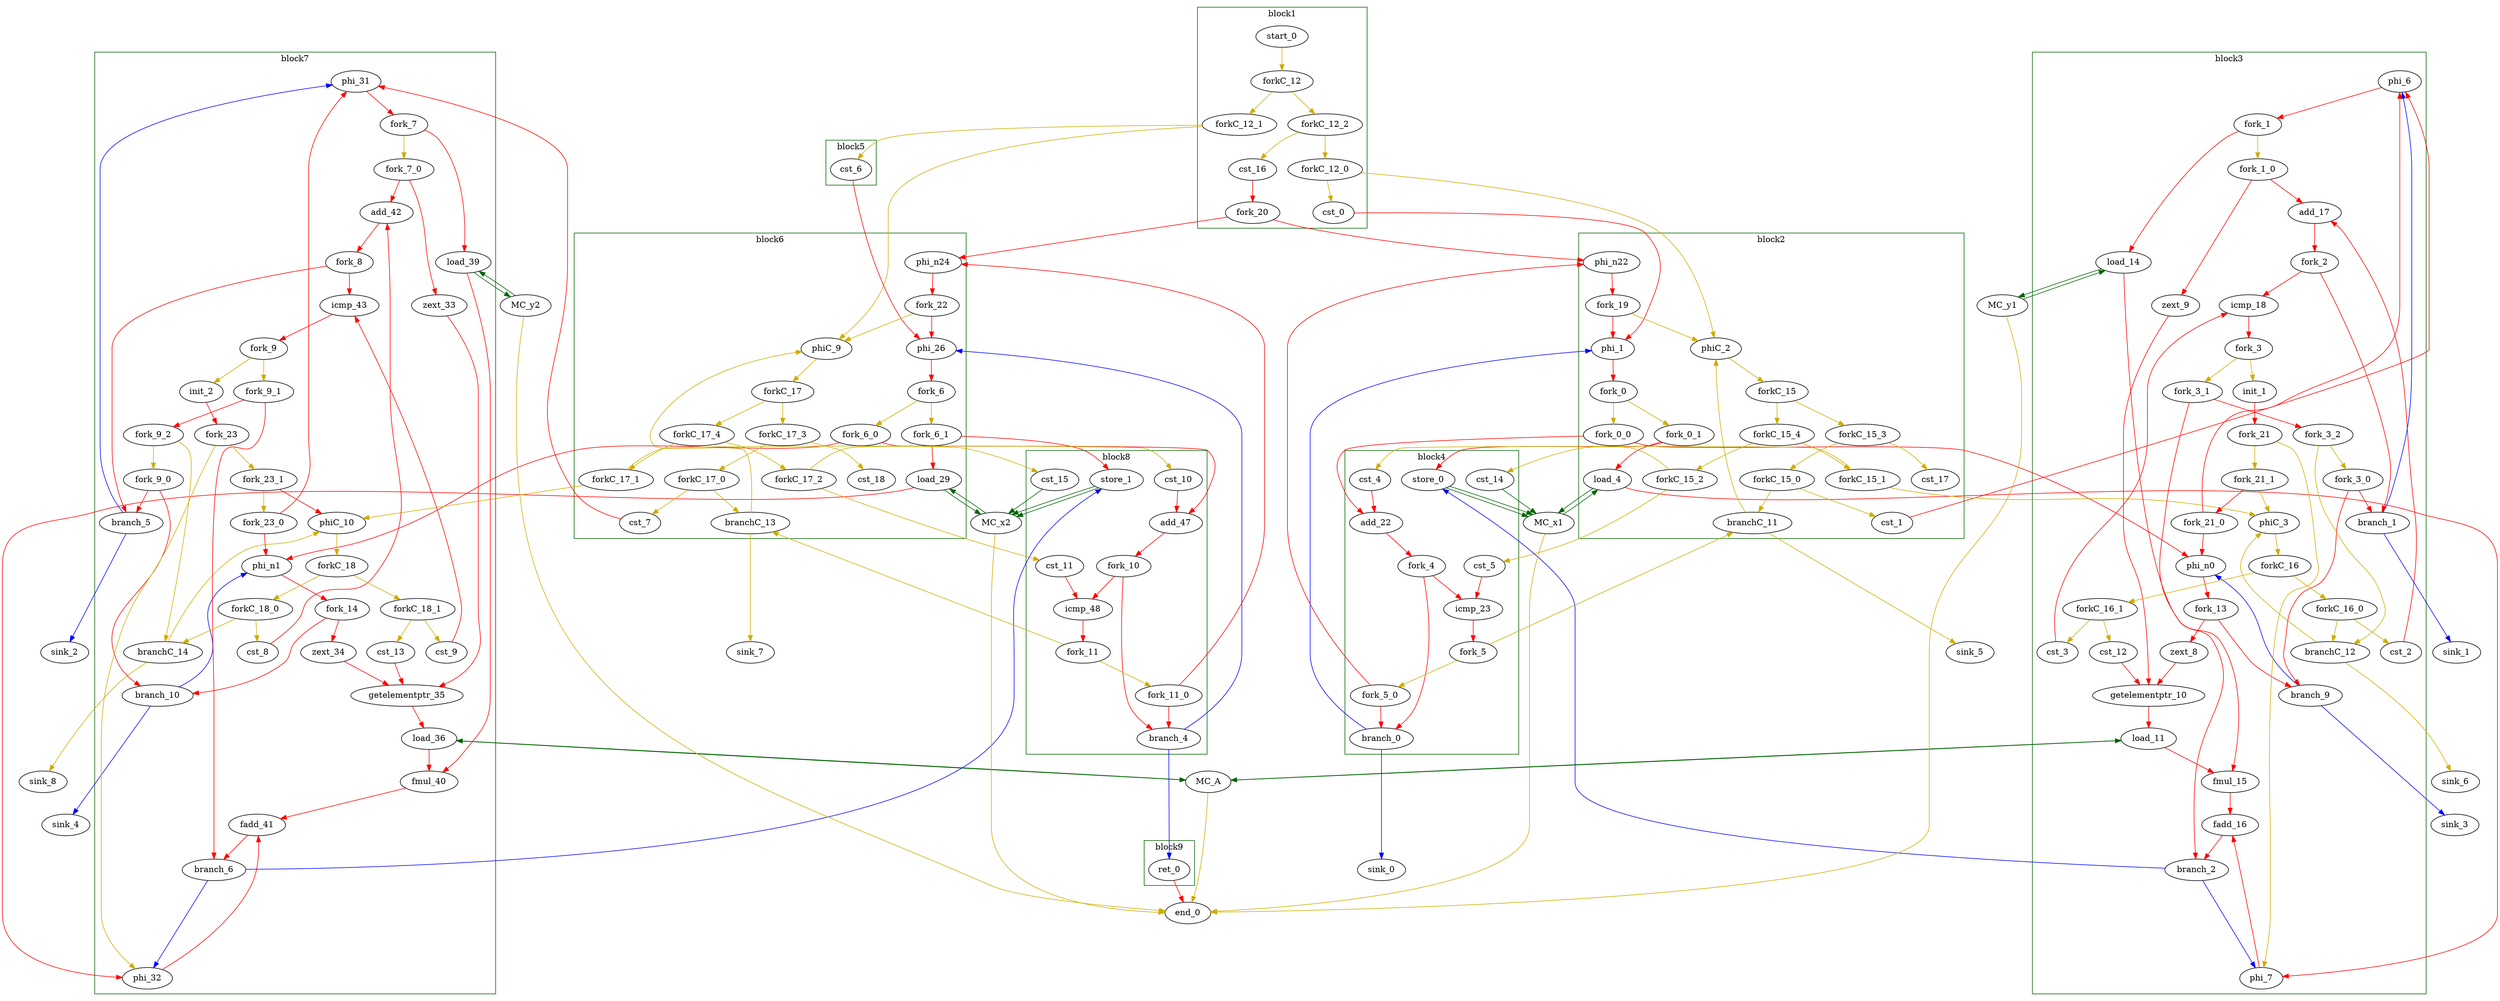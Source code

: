Digraph G {
	splines=spline;
//DHLS version: 0.1.1" [shape = "none" pos = "20,20!"]

	subgraph cluster_0 {
	color = "darkgreen";
		label = "block1";
		"cst_0" [type = "Constant", bbID= 1, in = "in1:32", out = "out1:32", value = "0x00000000", tagged=false, taggers_num=0, tagger_id=-1];
		"start_0" [type = "Entry", control= "true", bbID= 1, in = "in1:0", out = "out1:0", tagged=false, taggers_num=0, tagger_id=-1];
		"cst_16" [type = "Constant", bbID= 1, in = "in1:32", out = "out1:32", value = "0x00000000", tagged=false, taggers_num=0, tagger_id=-1];
		"forkC_12_0" [type = "fork Bool 2", bbID= 1, in = "in1:0", out = "out1:0 out2:0", tagged = false, taggers_num = 0, tagger_id = -1];
		"forkC_12_1" [type = "fork Bool 2", bbID= 1, in = "in1:0", out = "out1:0 out2:0", tagged = false, taggers_num = 0, tagger_id = -1];
		"forkC_12_2" [type = "fork Bool 2", bbID= 1, in = "in1:0", out = "out1:0 out2:0", tagged = false, taggers_num = 0, tagger_id = -1];
		"forkC_12" [type = "fork Bool 2", bbID= 1, in = "in1:0", out = "out1:0 out2:0", tagged = false, taggers_num = 0, tagger_id = -1];
		"fork_20" [type = "fork Bool 2", bbID= 1, in = "in1:32", out = "out1:32 out2:32 ", tagged=false, taggers_num=0, tagger_id=-1];

	}

	subgraph cluster_1 {
	color = "darkgreen";
		label = "block2";
		"phi_1" [type = "mux T", bbID= 2, in = "in1?:1 in2:32 in3:32 ", out = "out1:32", delay=0.366, tagged=false, taggers_num=0, tagger_id=-1];
		"load_4" [type = "Operator", bbID= 2, op = "mc_load_op",bbID= 2, portId= 0, offset= 0, in = "in1:32 in2:32", out = "out1:32 out2:32 ", delay=0.000, latency=2, II=1, tagged=false, taggers_num=0, tagger_id=-1];
		"cst_1" [type = "Constant", bbID= 2, in = "in1:32", out = "out1:32", value = "0x00000000", tagged=false, taggers_num=0, tagger_id=-1];
		"phiC_2" [type = "mux T", bbID= 2, in = "in1?:1 in2:0 in3:0 ", out = "out1:0", delay=0.166, tagged=false, taggers_num=0, tagger_id=-1];
		"phi_n22" [type = "Merge", bbID= 2, in = "in1:32 in2:32 ", out = "out1:32", delay=0.366, tagged=false, taggers_num=0, tagger_id=-1];
		"branchC_11" [type = "branch T", bbID= 2,  in = "in1:0 in2?:1*i", out = "out1+:0 out2-:0", tagged=false, taggers_num=0, tagger_id=-1];
		"cst_17" [type = "Constant", bbID= 2, in = "in1:32", out = "out1:32", value = "0x00000000", tagged=false, taggers_num=0, tagger_id=-1];
		"fork_0_0" [type = "fork Bool 2", bbID= 2, in = "in1:32", out = "out1:32 out2:32", tagged = false, taggers_num = 0, tagger_id = -1];
		"fork_0_1" [type = "fork Bool 2", bbID= 2, in = "in1:32", out = "out1:32 out2:32", tagged = false, taggers_num = 0, tagger_id = -1];
		"fork_0" [type = "fork Bool 2", bbID= 2, in = "in1:32", out = "out1:32 out2:32", tagged = false, taggers_num = 0, tagger_id = -1];
		"forkC_15_0" [type = "fork Bool 2", bbID= 2, in = "in1:0", out = "out1:0 out2:0", tagged = false, taggers_num = 0, tagger_id = -1];
		"forkC_15_1" [type = "fork Bool 2", bbID= 2, in = "in1:0", out = "out1:0 out2:0", tagged = false, taggers_num = 0, tagger_id = -1];
		"forkC_15_2" [type = "fork Bool 2", bbID= 2, in = "in1:0", out = "out1:0 out2:0", tagged = false, taggers_num = 0, tagger_id = -1];
		"forkC_15_3" [type = "fork Bool 2", bbID= 2, in = "in1:0", out = "out1:0 out2:0", tagged = false, taggers_num = 0, tagger_id = -1];
		"forkC_15_4" [type = "fork Bool 2", bbID= 2, in = "in1:0", out = "out1:0 out2:0", tagged = false, taggers_num = 0, tagger_id = -1];
		"forkC_15" [type = "fork Bool 2", bbID= 2, in = "in1:0", out = "out1:0 out2:0", tagged = false, taggers_num = 0, tagger_id = -1];
		"fork_19" [type = "fork Bool 2", bbID= 2, in = "in1:32", out = "out1:32 out2:32 ", tagged=false, taggers_num=0, tagger_id=-1];

	}

	subgraph cluster_2 {
	color = "darkgreen";
		label = "block3";
		"phi_6" [type = "mux T", bbID= 3, in = "in1?:1 in2:32 in3:32 ", out = "out1:32", delay=0.366, tagged=false, taggers_num=0, tagger_id=-1];
		"phi_7" [type = "mux T", bbID= 3, in = "in1?:1 in2:32 in3:32 ", out = "out1:32", delay=0.366, tagged=false, taggers_num=0, tagger_id=-1];
		"zext_8" [type = "Operator", bbID= 3, op = "zext_op", in = "in1:32 ", out = "out1:32 ", delay=0.000, latency=0, II=1, tagged=false, taggers_num=0, tagger_id=-1];
		"zext_9" [type = "Operator", bbID= 3, op = "zext_op", in = "in1:32 ", out = "out1:32 ", delay=0.000, latency=0, II=1, tagged=false, taggers_num=0, tagger_id=-1];
		"getelementptr_10" [type = "Operator", bbID= 3, op = "getelementptr_op", in = "in1:32 in2:32 in3:32 ", out = "out1:32 ", constants=1, delay=2.966, latency=0, II=1, tagged=false, taggers_num=0, tagger_id=-1];
		"load_11" [type = "Operator", bbID= 3, op = "mc_load_op",bbID= 3, portId= 0, offset= 0, in = "in1:32 in2:32", out = "out1:32 out2:32 ", delay=0.000, latency=2, II=1, tagged=false, taggers_num=0, tagger_id=-1];
		"load_14" [type = "Operator", bbID= 3, op = "mc_load_op",bbID= 3, portId= 0, offset= 0, in = "in1:32 in2:32", out = "out1:32 out2:32 ", delay=0.000, latency=2, II=1, tagged=false, taggers_num=0, tagger_id=-1];
		"fmul_15" [type = "Operator", bbID= 3, op = "fmul_op", in = "in1:32 in2:32 ", out = "out1:32 ", delay=0.966, latency=6, II=1, tagged=false, taggers_num=0, tagger_id=-1];
		"fadd_16" [type = "Operator", bbID= 3, op = "fadd_op", in = "in1:32 in2:32 ", out = "out1:32 ", delay=0.966, latency=10, II=1, tagged=false, taggers_num=0, tagger_id=-1];
		"cst_2" [type = "Constant", bbID= 3, in = "in1:32", out = "out1:32", value = "0x00000001", tagged=false, taggers_num=0, tagger_id=-1];
		"add_17" [type = "Operator", bbID= 3, op = "add_op", in = "in1:32 in2:32 ", out = "out1:32 ", delay=1.693, latency=0, II=1, tagged=false, taggers_num=0, tagger_id=-1];
		"cst_3" [type = "Constant", bbID= 3, in = "in1:32", out = "out1:32", value = "0x0000001E", tagged=false, taggers_num=0, tagger_id=-1];
		"icmp_18" [type = "Operator", bbID= 3, op = "icmp_ult_op", in = "in1:32 in2:32 ", out = "out1:1 ", delay=1.530, latency=0, II=1, tagged=false, taggers_num=0, tagger_id=-1];
		"cst_12" [type = "Constant", bbID= 3, in = "in1:32", out = "out1:32", value = "0x0000001E", tagged=false, taggers_num=0, tagger_id=-1];
		"phi_n0" [type = "mux T", bbID= 3, in = "in1?:1 in2:32 in3:32 ", out = "out1:32", delay=0.366, tagged=false, taggers_num=0, tagger_id=-1];
		"phiC_3" [type = "mux Bool", bbID= 3, in = "in1?:1 in2:0 in3:0 ", out = "out1:0", delay=0.166, tagged=false, taggers_num=0, tagger_id=-1];
		"branch_1" [type = "branch T", bbID= 3,  in = "in1:32 in2?:1", out = "out1+:32 out2-:32", tagged=false, taggers_num=0, tagger_id=-1];
		"init_1" [type = "init Bool false", bbID= 3, in = "in1:32 ", out = "out1:32", delay=0.366, tagged=false, taggers_num=0, tagger_id=-1];
		"branch_2" [type = "branch T", bbID= 3,  in = "in1:32 in2?:1", out = "out1+:32 out2-:32", tagged=false, taggers_num=0, tagger_id=-1];
		"branch_9" [type = "branch T", bbID= 3,  in = "in1:32 in2?:1", out = "out1+:32 out2-:32", tagged=false, taggers_num=0, tagger_id=-1];
		"branchC_12" [type = "branch Bool", bbID= 3,  in = "in1:0 in2?:1", out = "out1+:0 out2-:0", tagged=false, taggers_num=0, tagger_id=-1];
		"fork_1_0" [type = "fork Bool 2", bbID= 3, in = "in1:32", out = "out1:32 out2:32", tagged = false, taggers_num = 0, tagger_id = -1];
		"fork_1" [type = "fork Bool 2", bbID= 3, in = "in1:32", out = "out1:32 out2:32", tagged = false, taggers_num = 0, tagger_id = -1];
		"fork_2" [type = "fork Bool 2", bbID= 3, in = "in1:32", out = "out1:32 out2:32 ", tagged=false, taggers_num=0, tagger_id=-1];
		"fork_3_0" [type = "fork Bool 2", bbID= 3, in = "in1:32", out = "out1:32 out2:32", tagged = false, taggers_num = 0, tagger_id = -1];
		"fork_3_1" [type = "fork Bool 2", bbID= 3, in = "in1:32", out = "out1:32 out2:32", tagged = false, taggers_num = 0, tagger_id = -1];
		"fork_3_2" [type = "fork Bool 2", bbID= 3, in = "in1:32", out = "out1:32 out2:32", tagged = false, taggers_num = 0, tagger_id = -1];
		"fork_3" [type = "fork Bool 2", bbID= 3, in = "in1:32", out = "out1:32 out2:32", tagged = false, taggers_num = 0, tagger_id = -1];
		"fork_13" [type = "fork Bool 2", bbID= 3, in = "in1:32", out = "out1:32 out2:32 ", tagged=false, taggers_num=0, tagger_id=-1];
		"forkC_16_0" [type = "fork Bool 2", bbID= 3, in = "in1:0", out = "out1:0 out2:0", tagged = false, taggers_num = 0, tagger_id = -1];
		"forkC_16_1" [type = "fork Bool 2", bbID= 3, in = "in1:0", out = "out1:0 out2:0", tagged = false, taggers_num = 0, tagger_id = -1];
		"forkC_16" [type = "fork Bool 2", bbID= 3, in = "in1:0", out = "out1:0 out2:0", tagged = false, taggers_num = 0, tagger_id = -1];
		"fork_21_0" [type = "fork Bool 2", bbID= 3, in = "in1:32", out = "out1:32 out2:32", tagged = false, taggers_num = 0, tagger_id = -1];
		"fork_21_1" [type = "fork Bool 2", bbID= 3, in = "in1:32", out = "out1:32 out2:32", tagged = false, taggers_num = 0, tagger_id = -1];
		"fork_21" [type = "fork Bool 2", bbID= 3, in = "in1:32", out = "out1:32 out2:32", tagged = false, taggers_num = 0, tagger_id = -1];

	}

	subgraph cluster_3 {
	color = "darkgreen";
		label = "block4";
		"store_0" [type = "Operator", bbID= 4, op = "mc_store_op",bbID= 4, portId= 0, offset= 0, in = "in1:32 in2:32 ", out = "out1:32 out2:32 ", delay=0.000, latency=0, II=1, tagged=false, taggers_num=0, tagger_id=-1];
		"cst_4" [type = "Constant", bbID= 4, in = "in1:32", out = "out1:32", value = "0x00000001", tagged=false, taggers_num=0, tagger_id=-1];
		"add_22" [type = "Operator", bbID= 4, op = "add_op", in = "in1:32 in2:32 ", out = "out1:32 ", delay=1.693, latency=0, II=1, tagged=false, taggers_num=0, tagger_id=-1];
		"cst_5" [type = "Constant", bbID= 4, in = "in1:32", out = "out1:32", value = "0x0000001E", tagged=false, taggers_num=0, tagger_id=-1];
		"icmp_23" [type = "Operator", bbID= 4, op = "icmp_ult_op", in = "in1:32 in2:32 ", out = "out1:1 ", delay=1.530, latency=0, II=1, tagged=false, taggers_num=0, tagger_id=-1];
		"cst_14" [type = "Constant", bbID= 4, in = "in1:32", out = "out1:32", value = "0x00000001", tagged=false, taggers_num=0, tagger_id=-1];
		"branch_0" [type = "branch T", bbID= 4,  in = "in1:32 in2?:1*i", out = "out1+:32 out2-:32", tagged=false, taggers_num=0, tagger_id=-1];
		"fork_4" [type = "fork Bool 2", bbID= 4, in = "in1:32", out = "out1:32 out2:32 ", tagged=false, taggers_num=0, tagger_id=-1];
		"fork_5_0" [type = "fork Bool 2", bbID= 4, in = "in1:32", out = "out1:32 out2:32", tagged = false, taggers_num = 0, tagger_id = -1];
		"fork_5" [type = "fork Bool 2", bbID= 4, in = "in1:32", out = "out1:32 out2:32", tagged = false, taggers_num = 0, tagger_id = -1];

	}

	subgraph cluster_4 {
	color = "darkgreen";
		label = "block5";
		"cst_6" [type = "Constant", bbID= 5, in = "in1:32", out = "out1:32", value = "0x00000000", tagged=false, taggers_num=0, tagger_id=-1];

	}

	subgraph cluster_5 {
	color = "darkgreen";
		label = "block6";
		"phi_26" [type = "mux T", bbID= 6, in = "in1?:1 in2:32 in3:32 ", out = "out1:32", delay=0.366, tagged=false, taggers_num=0, tagger_id=-1];
		"load_29" [type = "Operator", bbID= 6, op = "mc_load_op",bbID= 6, portId= 0, offset= 0, in = "in1:32 in2:32", out = "out1:32 out2:32 ", delay=0.000, latency=2, II=1, tagged=false, taggers_num=0, tagger_id=-1];
		"cst_7" [type = "Constant", bbID= 6, in = "in1:32", out = "out1:32", value = "0x00000000", tagged=false, taggers_num=0, tagger_id=-1];
		"phiC_9" [type = "mux T", bbID= 6, in = "in1?:1 in2:0 in3:0 ", out = "out1:0", delay=0.166, tagged=false, taggers_num=0, tagger_id=-1];
		"phi_n24" [type = "Merge", bbID= 6, in = "in1:32 in2:32 ", out = "out1:32", delay=0.366, tagged=false, taggers_num=0, tagger_id=-1];
		"branchC_13" [type = "branch T", bbID= 6,  in = "in1:0 in2?:1*i", out = "out1+:0 out2-:0", tagged=false, taggers_num=0, tagger_id=-1];
		"cst_18" [type = "Constant", bbID= 6, in = "in1:32", out = "out1:32", value = "0x00000000", tagged=false, taggers_num=0, tagger_id=-1];
		"fork_6_0" [type = "fork Bool 2", bbID= 6, in = "in1:32", out = "out1:32 out2:32", tagged = false, taggers_num = 0, tagger_id = -1];
		"fork_6_1" [type = "fork Bool 2", bbID= 6, in = "in1:32", out = "out1:32 out2:32", tagged = false, taggers_num = 0, tagger_id = -1];
		"fork_6" [type = "fork Bool 2", bbID= 6, in = "in1:32", out = "out1:32 out2:32", tagged = false, taggers_num = 0, tagger_id = -1];
		"forkC_17_0" [type = "fork Bool 2", bbID= 6, in = "in1:0", out = "out1:0 out2:0", tagged = false, taggers_num = 0, tagger_id = -1];
		"forkC_17_1" [type = "fork Bool 2", bbID= 6, in = "in1:0", out = "out1:0 out2:0", tagged = false, taggers_num = 0, tagger_id = -1];
		"forkC_17_2" [type = "fork Bool 2", bbID= 6, in = "in1:0", out = "out1:0 out2:0", tagged = false, taggers_num = 0, tagger_id = -1];
		"forkC_17_3" [type = "fork Bool 2", bbID= 6, in = "in1:0", out = "out1:0 out2:0", tagged = false, taggers_num = 0, tagger_id = -1];
		"forkC_17_4" [type = "fork Bool 2", bbID= 6, in = "in1:0", out = "out1:0 out2:0", tagged = false, taggers_num = 0, tagger_id = -1];
		"forkC_17" [type = "fork Bool 2", bbID= 6, in = "in1:0", out = "out1:0 out2:0", tagged = false, taggers_num = 0, tagger_id = -1];
		"fork_22" [type = "fork Bool 2", bbID= 6, in = "in1:32", out = "out1:32 out2:32 ", tagged=false, taggers_num=0, tagger_id=-1];

	}

	subgraph cluster_6 {
	color = "darkgreen";
		label = "block7";
		"phi_31" [type = "mux T", bbID= 7, in = "in1?:1 in2:32 in3:32 ", out = "out1:32", delay=0.366, tagged=false, taggers_num=0, tagger_id=-1];
		"phi_32" [type = "mux T", bbID= 7, in = "in1?:1 in2:32 in3:32 ", out = "out1:32", delay=0.366, tagged=false, taggers_num=0, tagger_id=-1];
		"zext_33" [type = "Operator", bbID= 7, op = "zext_op", in = "in1:32 ", out = "out1:32 ", delay=0.000, latency=0, II=1, tagged=false, taggers_num=0, tagger_id=-1];
		"zext_34" [type = "Operator", bbID= 7, op = "zext_op", in = "in1:32 ", out = "out1:32 ", delay=0.000, latency=0, II=1, tagged=false, taggers_num=0, tagger_id=-1];
		"getelementptr_35" [type = "Operator", bbID= 7, op = "getelementptr_op", in = "in1:32 in2:32 in3:32 ", out = "out1:32 ", constants=1, delay=2.966, latency=0, II=1, tagged=false, taggers_num=0, tagger_id=-1];
		"load_36" [type = "Operator", bbID= 7, op = "mc_load_op",bbID= 7, portId= 1, offset= 0, in = "in1:32 in2:32", out = "out1:32 out2:32 ", delay=0.000, latency=2, II=1, tagged=false, taggers_num=0, tagger_id=-1];
		"load_39" [type = "Operator", bbID= 7, op = "mc_load_op",bbID= 7, portId= 0, offset= 0, in = "in1:32 in2:32", out = "out1:32 out2:32 ", delay=0.000, latency=2, II=1, tagged=false, taggers_num=0, tagger_id=-1];
		"fmul_40" [type = "Operator", bbID= 7, op = "fmul_op", in = "in1:32 in2:32 ", out = "out1:32 ", delay=0.966, latency=6, II=1, tagged=false, taggers_num=0, tagger_id=-1];
		"fadd_41" [type = "Operator", bbID= 7, op = "fadd_op", in = "in1:32 in2:32 ", out = "out1:32 ", delay=0.966, latency=10, II=1, tagged=false, taggers_num=0, tagger_id=-1];
		"cst_8" [type = "Constant", bbID= 7, in = "in1:32", out = "out1:32", value = "0x00000001", tagged=false, taggers_num=0, tagger_id=-1];
		"add_42" [type = "Operator", bbID= 7, op = "add_op", in = "in1:32 in2:32 ", out = "out1:32 ", delay=1.693, latency=0, II=1, tagged=false, taggers_num=0, tagger_id=-1];
		"cst_9" [type = "Constant", bbID= 7, in = "in1:32", out = "out1:32", value = "0x0000001E", tagged=false, taggers_num=0, tagger_id=-1];
		"icmp_43" [type = "Operator", bbID= 7, op = "icmp_ult_op", in = "in1:32 in2:32 ", out = "out1:1 ", delay=1.530, latency=0, II=1, tagged=false, taggers_num=0, tagger_id=-1];
		"cst_13" [type = "Constant", bbID= 7, in = "in1:32", out = "out1:32", value = "0x0000001E", tagged=false, taggers_num=0, tagger_id=-1];
		"phi_n1" [type = "mux T", bbID= 7, in = "in1?:1 in2:32 in3:32 ", out = "out1:32", delay=0.366, tagged=false, taggers_num=0, tagger_id=-1];
		"phiC_10" [type = "mux Bool", bbID= 7, in = "in1?:1 in2:0 in3:0 ", out = "out1:0", delay=0.166, tagged=false, taggers_num=0, tagger_id=-1];
		"branch_5" [type = "branch T", bbID= 7,  in = "in1:32 in2?:1", out = "out1+:32 out2-:32", tagged=false, taggers_num=0, tagger_id=-1];
		"init_2" [type = "init Bool false", bbID= 7, in = "in1:32 ", out = "out1:32", delay=0.366, tagged=false, taggers_num=0, tagger_id=-1];
		"branch_6" [type = "branch T", bbID= 7,  in = "in1:32 in2?:1", out = "out1+:32 out2-:32", tagged=false, taggers_num=0, tagger_id=-1];
		"branch_10" [type = "branch T", bbID= 7,  in = "in1:32 in2?:1", out = "out1+:32 out2-:32", tagged=false, taggers_num=0, tagger_id=-1];
		"branchC_14" [type = "branch Bool", bbID= 7,  in = "in1:0 in2?:1", out = "out1+:0 out2-:0", tagged=false, taggers_num=0, tagger_id=-1];
		"fork_7_0" [type = "fork Bool 2", bbID= 7, in = "in1:32", out = "out1:32 out2:32", tagged = false, taggers_num = 0, tagger_id = -1];
		"fork_7" [type = "fork Bool 2", bbID= 7, in = "in1:32", out = "out1:32 out2:32", tagged = false, taggers_num = 0, tagger_id = -1];
		"fork_8" [type = "fork Bool 2", bbID= 7, in = "in1:32", out = "out1:32 out2:32 ", tagged=false, taggers_num=0, tagger_id=-1];
		"fork_9_0" [type = "fork Bool 2", bbID= 7, in = "in1:32", out = "out1:32 out2:32", tagged = false, taggers_num = 0, tagger_id = -1];
		"fork_9_1" [type = "fork Bool 2", bbID= 7, in = "in1:32", out = "out1:32 out2:32", tagged = false, taggers_num = 0, tagger_id = -1];
		"fork_9_2" [type = "fork Bool 2", bbID= 7, in = "in1:32", out = "out1:32 out2:32", tagged = false, taggers_num = 0, tagger_id = -1];
		"fork_9" [type = "fork Bool 2", bbID= 7, in = "in1:32", out = "out1:32 out2:32", tagged = false, taggers_num = 0, tagger_id = -1];
		"fork_14" [type = "fork Bool 2", bbID= 7, in = "in1:32", out = "out1:32 out2:32 ", tagged=false, taggers_num=0, tagger_id=-1];
		"forkC_18_0" [type = "fork Bool 2", bbID= 7, in = "in1:0", out = "out1:0 out2:0", tagged = false, taggers_num = 0, tagger_id = -1];
		"forkC_18_1" [type = "fork Bool 2", bbID= 7, in = "in1:0", out = "out1:0 out2:0", tagged = false, taggers_num = 0, tagger_id = -1];
		"forkC_18" [type = "fork Bool 2", bbID= 7, in = "in1:0", out = "out1:0 out2:0", tagged = false, taggers_num = 0, tagger_id = -1];
		"fork_23_0" [type = "fork Bool 2", bbID= 7, in = "in1:32", out = "out1:32 out2:32", tagged = false, taggers_num = 0, tagger_id = -1];
		"fork_23_1" [type = "fork Bool 2", bbID= 7, in = "in1:32", out = "out1:32 out2:32", tagged = false, taggers_num = 0, tagger_id = -1];
		"fork_23" [type = "fork Bool 2", bbID= 7, in = "in1:32", out = "out1:32 out2:32", tagged = false, taggers_num = 0, tagger_id = -1];

	}

	subgraph cluster_7 {
	color = "darkgreen";
		label = "block8";
		"store_1" [type = "Operator", bbID= 8, op = "mc_store_op",bbID= 8, portId= 0, offset= 0, in = "in1:32 in2:32 ", out = "out1:32 out2:32 ", delay=0.000, latency=0, II=1, tagged=false, taggers_num=0, tagger_id=-1];
		"cst_10" [type = "Constant", bbID= 8, in = "in1:32", out = "out1:32", value = "0x00000001", tagged=false, taggers_num=0, tagger_id=-1];
		"add_47" [type = "Operator", bbID= 8, op = "add_op", in = "in1:32 in2:32 ", out = "out1:32 ", delay=1.693, latency=0, II=1, tagged=false, taggers_num=0, tagger_id=-1];
		"cst_11" [type = "Constant", bbID= 8, in = "in1:32", out = "out1:32", value = "0x0000001E", tagged=false, taggers_num=0, tagger_id=-1];
		"icmp_48" [type = "Operator", bbID= 8, op = "icmp_ult_op", in = "in1:32 in2:32 ", out = "out1:1 ", delay=1.530, latency=0, II=1, tagged=false, taggers_num=0, tagger_id=-1];
		"cst_15" [type = "Constant", bbID= 8, in = "in1:32", out = "out1:32", value = "0x00000001", tagged=false, taggers_num=0, tagger_id=-1];
		"branch_4" [type = "branch T", bbID= 8,  in = "in1:32 in2?:1*i", out = "out1+:32 out2-:32", tagged=false, taggers_num=0, tagger_id=-1];
		"fork_10" [type = "fork Bool 2", bbID= 8, in = "in1:32", out = "out1:32 out2:32 ", tagged=false, taggers_num=0, tagger_id=-1];
		"fork_11_0" [type = "fork Bool 2", bbID= 8, in = "in1:32", out = "out1:32 out2:32", tagged = false, taggers_num = 0, tagger_id = -1];
		"fork_11" [type = "fork Bool 2", bbID= 8, in = "in1:32", out = "out1:32 out2:32", tagged = false, taggers_num = 0, tagger_id = -1];

	}

	subgraph cluster_8 {
	color = "darkgreen";
		label = "block9";
		"ret_0" [type = "Operator", bbID= 9, op = "ret_op", in = "in1:32 ", out = "out1:32 ", delay=0.000, latency=0, II=1, tagged=false, taggers_num=0, tagger_id=-1];

	}
	"MC_x1" [type = "MC", bbID= 0, in = "in1:32*c0 in2:32*l0a in3:32*s0a in4:32*s0d ", out = "out1:32*l0d out2:0*e ", memory = "x1", bbcount = 1, ldcount = 1, stcount = 1];
	"MC_A" [type = "MC", bbID= 0, in = "in1:32*l0a in2:32*l1a ", out = "out1:32*l0d out2:32*l1d out3:0*e ", memory = "A", bbcount = 0, ldcount = 2, stcount = 0];
	"MC_y1" [type = "MC", bbID= 0, in = "in1:32*l0a ", out = "out1:32*l0d out2:0*e ", memory = "y1", bbcount = 0, ldcount = 1, stcount = 0];
	"MC_x2" [type = "MC", bbID= 0, in = "in1:32*c0 in2:32*l0a in3:32*s0a in4:32*s0d ", out = "out1:32*l0d out2:0*e ", memory = "x2", bbcount = 1, ldcount = 1, stcount = 1];
	"MC_y2" [type = "MC", bbID= 0, in = "in1:32*l0a ", out = "out1:32*l0d out2:0*e ", memory = "y2", bbcount = 0, ldcount = 1, stcount = 0];
	"sink_0" [type = "Sink", bbID= 0, in = "in1:32"];
	"sink_1" [type = "Sink", bbID= 0, in = "in1:32"];
	"sink_2" [type = "Sink", bbID= 0, in = "in1:32"];
	"sink_3" [type = "Sink", bbID= 0, in = "in1:32"];
	"sink_4" [type = "Sink", bbID= 0, in = "in1:32"];
	"sink_5" [type = "Sink", bbID= 0, in = "in1:0"];
	"sink_6" [type = "Sink", bbID= 0, in = "in1:0"];
	"sink_7" [type = "Sink", bbID= 0, in = "in1:0"];
	"sink_8" [type = "Sink", bbID= 0, in = "in1:0"];
	"end_0" [type = "Exit", bbID= 0, in = "in1:0*e in2:0*e in3:0*e in4:0*e in5:0*e  in6:32 ", out = "out1:32" ];

	"load_4" -> "MC_x1" [color = "darkgreen", mem_address = "true", from = "out2", to = "in2"];
	"MC_x1" -> "load_4" [color = "darkgreen", mem_address = "false", from = "out1", to = "in1"];
	"load_11" -> "MC_A" [color = "darkgreen", mem_address = "true", from = "out2", to = "in1"];
	"MC_A" -> "load_11" [color = "darkgreen", mem_address = "false", from = "out1", to = "in1"];
	"load_14" -> "MC_y1" [color = "darkgreen", mem_address = "true", from = "out2", to = "in1"];
	"MC_y1" -> "load_14" [color = "darkgreen", mem_address = "false", from = "out1", to = "in1"];
	"store_0" -> "MC_x1" [color = "darkgreen", mem_address = "true", from = "out2", to = "in3"];
	"store_0" -> "MC_x1" [color = "darkgreen", mem_address = "false", from = "out1", to = "in4"];
	"load_29" -> "MC_x2" [color = "darkgreen", mem_address = "true", from = "out2", to = "in2"];
	"MC_x2" -> "load_29" [color = "darkgreen", mem_address = "false", from = "out1", to = "in1"];
	"load_36" -> "MC_A" [color = "darkgreen", mem_address = "true", from = "out2", to = "in2"];
	"MC_A" -> "load_36" [color = "darkgreen", mem_address = "false", from = "out2", to = "in1"];
	"load_39" -> "MC_y2" [color = "darkgreen", mem_address = "true", from = "out2", to = "in1"];
	"MC_y2" -> "load_39" [color = "darkgreen", mem_address = "false", from = "out1", to = "in1"];
	"store_1" -> "MC_x2" [color = "darkgreen", mem_address = "true", from = "out2", to = "in3"];
	"store_1" -> "MC_x2" [color = "darkgreen", mem_address = "false", from = "out1", to = "in4"];
	"cst_14" -> "MC_x1" [color = "darkgreen", from = "out1", to = "in1"];
	"MC_x1" -> "end_0" [color = "gold3", from = "out2", to = "in1"];
	"MC_A" -> "end_0" [color = "gold3", from = "out3", to = "in2"];
	"MC_y1" -> "end_0" [color = "gold3", from = "out2", to = "in3"];
	"cst_15" -> "MC_x2" [color = "darkgreen", from = "out1", to = "in1"];
	"MC_x2" -> "end_0" [color = "gold3", from = "out2", to = "in4"];
	"MC_y2" -> "end_0" [color = "gold3", from = "out2", to = "in5"];
	"cst_0" -> "phi_1" [color = "red", from = "out1", to = "in2"];
	"phi_1" -> "fork_0" [color = "red", from = "out1", to = "in1"];
	"load_4" -> "phi_7" [color = "red", from = "out1", to = "in2"];
	"cst_1" -> "phi_6" [color = "red", from = "out1", to = "in2"];
	"phi_6" -> "fork_1" [color = "red", from = "out1", to = "in1"];
	"phi_7" -> "fadd_16" [color = "red", from = "out1", to = "in1"];
	"zext_8" -> "getelementptr_10" [color = "red", from = "out1", to = "in1"];
	"zext_9" -> "getelementptr_10" [color = "red", from = "out1", to = "in2"];
	"getelementptr_10" -> "load_11" [color = "red", from = "out1", to = "in2"];
	"load_11" -> "fmul_15" [color = "red", from = "out1", to = "in1"];
	"load_14" -> "fmul_15" [color = "red", from = "out1", to = "in2"];
	"fmul_15" -> "fadd_16" [color = "red", from = "out1", to = "in2"];
	"fadd_16" -> "branch_2" [color = "red", from = "out1", to = "in1"];
	"cst_2" -> "add_17" [color = "red", from = "out1", to = "in2"];
	"add_17" -> "fork_2" [color = "red", from = "out1", to = "in1"];
	"cst_3" -> "icmp_18" [color = "red", from = "out1", to = "in2"];
	"icmp_18" -> "fork_3" [color = "red", from = "out1", to = "in1"];
	"cst_4" -> "add_22" [color = "red", from = "out1", to = "in2"];
	"add_22" -> "fork_4" [color = "red", from = "out1", to = "in1"];
	"cst_5" -> "icmp_23" [color = "red", from = "out1", to = "in2"];
	"icmp_23" -> "fork_5" [color = "red", from = "out1", to = "in1"];
	"cst_6" -> "phi_26" [color = "red", from = "out1", to = "in2"];
	"phi_26" -> "fork_6" [color = "red", from = "out1", to = "in1"];
	"load_29" -> "phi_32" [color = "red", from = "out1", to = "in2"];
	"cst_7" -> "phi_31" [color = "red", from = "out1", to = "in2"];
	"phi_31" -> "fork_7" [color = "red", from = "out1", to = "in1"];
	"phi_32" -> "fadd_41" [color = "red", from = "out1", to = "in1"];
	"zext_33" -> "getelementptr_35" [color = "red", from = "out1", to = "in1"];
	"zext_34" -> "getelementptr_35" [color = "red", from = "out1", to = "in2"];
	"getelementptr_35" -> "load_36" [color = "red", from = "out1", to = "in2"];
	"load_36" -> "fmul_40" [color = "red", from = "out1", to = "in1"];
	"load_39" -> "fmul_40" [color = "red", from = "out1", to = "in2"];
	"fmul_40" -> "fadd_41" [color = "red", from = "out1", to = "in2"];
	"fadd_41" -> "branch_6" [color = "red", from = "out1", to = "in1"];
	"cst_8" -> "add_42" [color = "red", from = "out1", to = "in2"];
	"add_42" -> "fork_8" [color = "red", from = "out1", to = "in1"];
	"cst_9" -> "icmp_43" [color = "red", from = "out1", to = "in2"];
	"icmp_43" -> "fork_9" [color = "red", from = "out1", to = "in1"];
	"cst_10" -> "add_47" [color = "red", from = "out1", to = "in2"];
	"add_47" -> "fork_10" [color = "red", from = "out1", to = "in1"];
	"cst_11" -> "icmp_48" [color = "red", from = "out1", to = "in2"];
	"icmp_48" -> "fork_11" [color = "red", from = "out1", to = "in1"];
	"ret_0" -> "end_0" [color = "red", from = "out1", to = "in6"];
	"cst_12" -> "getelementptr_10" [color = "red", from = "out1", to = "in3"];
	"cst_13" -> "getelementptr_35" [color = "red", from = "out1", to = "in3"];
	"start_0" -> "forkC_12" [color = "gold3", from = "out1", to = "in1"];
	"phi_n0" -> "fork_13" [color = "red", from = "out1", to = "in1"];
	"phi_n1" -> "fork_14" [color = "red", from = "out1", to = "in1"];
	"phiC_2" -> "forkC_15" [color = "gold3", from = "out1", to = "in1"];
	"phiC_3" -> "forkC_16" [color = "gold3", from = "out1", to = "in1"];
	"phiC_9" -> "forkC_17" [color = "gold3", from = "out1", to = "in1"];
	"phiC_10" -> "forkC_18" [color = "gold3", from = "out1", to = "in1"];
	"branch_0" -> "sink_0" [color = "blue", minlen = 3, from = "out1", to = "in1"];
	"branch_0" -> "phi_1" [color = "blue", minlen = 3, from = "out2", to = "in3"];
	"phi_n22" -> "fork_19" [color = "red", from = "out1", to = "in1"];
	"cst_16" -> "fork_20" [color = "red", from = "out1", to = "in1"];
	"branch_1" -> "sink_1" [color = "blue", minlen = 3, from = "out2", to = "in1"];
	"branch_1" -> "phi_6" [color = "blue", minlen = 3, from = "out1", to = "in3"];
	"init_1" -> "fork_21" [color = "red", from = "out1", to = "in1"];
	"branch_2" -> "store_0" [color = "blue", minlen = 3, from = "out2", to = "in1"];
	"branch_2" -> "phi_7" [color = "blue", minlen = 3, from = "out1", to = "in3"];
	"branch_4" -> "ret_0" [color = "blue", minlen = 3, from = "out1", to = "in1"];
	"branch_4" -> "phi_26" [color = "blue", minlen = 3, from = "out2", to = "in3"];
	"phi_n24" -> "fork_22" [color = "red", from = "out1", to = "in1"];
	"branch_5" -> "sink_2" [color = "blue", minlen = 3, from = "out2", to = "in1"];
	"branch_5" -> "phi_31" [color = "blue", minlen = 3, from = "out1", to = "in3"];
	"init_2" -> "fork_23" [color = "red", from = "out1", to = "in1"];
	"branch_6" -> "store_1" [color = "blue", minlen = 3, from = "out2", to = "in1"];
	"branch_6" -> "phi_32" [color = "blue", minlen = 3, from = "out1", to = "in3"];
	"branch_9" -> "sink_3" [color = "blue", minlen = 3, from = "out2", to = "in1"];
	"branch_9" -> "phi_n0" [color = "blue", minlen = 3, from = "out1", to = "in3"];
	"branch_10" -> "sink_4" [color = "blue", minlen = 3, from = "out2", to = "in1"];
	"branch_10" -> "phi_n1" [color = "blue", minlen = 3, from = "out1", to = "in3"];
	"branchC_11" -> "sink_5" [color = "gold3", minlen = 3, from = "out1", to = "in1"];
	"branchC_11" -> "phiC_2" [color = "gold3", minlen = 3, from = "out2", to = "in3"];
	"branchC_12" -> "sink_6" [color = "gold3", minlen = 3, from = "out2", to = "in1"];
	"branchC_12" -> "phiC_3" [color = "gold3", minlen = 3, from = "out1", to = "in3"];
	"branchC_13" -> "sink_7" [color = "gold3", minlen = 3, from = "out1", to = "in1"];
	"branchC_13" -> "phiC_9" [color = "gold3", minlen = 3, from = "out2", to = "in3"];
	"branchC_14" -> "sink_8" [color = "gold3", minlen = 3, from = "out2", to = "in1"];
	"branchC_14" -> "phiC_10" [color = "gold3", minlen = 3, from = "out1", to = "in3"];
    "fork_0_0" -> "phi_n0" [color = "red", from = "out1", to = "in2"];
    "fork_0_0" -> "add_22" [color = "red", from = "out2", to = "in1"];
    "fork_0_1" -> "load_4" [color = "red", from = "out1", to = "in2"];
    "fork_0_1" -> "store_0" [color = "red", from = "out2", to = "in2"];
    "fork_0" -> "fork_0_0" [color = "gold3", from = "out1", to = "in1"];
    "fork_0" -> "fork_0_1" [color = "gold3", from = "out2", to = "in1"];
    "fork_1_0" -> "zext_9" [color = "red", from = "out1", to = "in1"];
    "fork_1_0" -> "add_17" [color = "red", from = "out2", to = "in1"];
    "fork_1" -> load_14 [color = red, from = "out1", to = in2];
    "fork_1" -> "fork_1_0" [color = "gold3", from = "out2", to = "in1"];
	"fork_2" -> "icmp_18" [color = "red", from = "out1", to = "in1"];
	"fork_2" -> "branch_1" [color = "red", from = "out2", to = "in1"];
    "fork_3_0" -> "branch_1" [color = "red", from = "out1", to = "in2"];
    "fork_3_0" -> "branch_9" [color = "red", from = "out2", to = "in2"];
    "fork_3_1" -> "branch_2" [color = "red", from = "out1", to = "in2"];
    "fork_3_1" -> "fork_3_2" [color = "red", from = "out2", to = "in1"];
    "fork_3_2" -> "branchC_12" [color = "gold3", from = "out1", to = "in2"];
    "fork_3_2" -> "fork_3_0" [color = "gold3", from = "out2", to = "in1"];
    "fork_3" -> "fork_3_1" [color = "gold3", from = "out1", to = "in1"];
    "fork_3" -> "init_1" [color = "gold3", from = "out2", to = "in1"];
	"fork_4" -> "icmp_23" [color = "red", from = "out1", to = "in1"];
	"fork_4" -> "branch_0" [color = "red", from = "out2", to = "in1"];
    "fork_5_0" -> "branch_0" [color = "red", from = "out1", to = "in2"];
    "fork_5_0" -> "phi_n22" [color = "red", from = "out2", to = "in2"];
    "fork_5" -> branchC_11 [color = gold3, from = "out1", to = in2];
    "fork_5" -> "fork_5_0" [color = "gold3", from = "out2", to = "in1"];
    "fork_6_0" -> "phi_n1" [color = "red", from = "out1", to = "in2"];
    "fork_6_0" -> "add_47" [color = "red", from = "out2", to = "in1"];
    "fork_6_1" -> "load_29" [color = "red", from = "out1", to = "in2"];
    "fork_6_1" -> "store_1" [color = "red", from = "out2", to = "in2"];
    "fork_6" -> "fork_6_0" [color = "gold3", from = "out1", to = "in1"];
    "fork_6" -> "fork_6_1" [color = "gold3", from = "out2", to = "in1"];
    "fork_7_0" -> "zext_33" [color = "red", from = "out1", to = "in1"];
    "fork_7_0" -> "add_42" [color = "red", from = "out2", to = "in1"];
    "fork_7" -> load_39 [color = red, from = "out1", to = in2];
    "fork_7" -> "fork_7_0" [color = "gold3", from = "out2", to = "in1"];
	"fork_8" -> "icmp_43" [color = "red", from = "out1", to = "in1"];
	"fork_8" -> "branch_5" [color = "red", from = "out2", to = "in1"];
    "fork_9_0" -> "branch_5" [color = "red", from = "out1", to = "in2"];
    "fork_9_0" -> "branch_10" [color = "red", from = "out2", to = "in2"];
    "fork_9_1" -> "branch_6" [color = "red", from = "out1", to = "in2"];
    "fork_9_1" -> "fork_9_2" [color = "red", from = "out2", to = "in1"];
    "fork_9_2" -> "branchC_14" [color = "gold3", from = "out1", to = "in2"];
    "fork_9_2" -> "fork_9_0" [color = "gold3", from = "out2", to = "in1"];
    "fork_9" -> "fork_9_1" [color = "gold3", from = "out1", to = "in1"];
    "fork_9" -> "init_2" [color = "gold3", from = "out2", to = "in1"];
	"fork_10" -> "icmp_48" [color = "red", from = "out1", to = "in1"];
	"fork_10" -> "branch_4" [color = "red", from = "out2", to = "in1"];
    "fork_11_0" -> "branch_4" [color = "red", from = "out1", to = "in2"];
    "fork_11_0" -> "phi_n24" [color = "red", from = "out2", to = "in2"];
    "fork_11" -> branchC_13 [color = gold3, from = "out1", to = in2];
    "fork_11" -> "fork_11_0" [color = "gold3", from = "out2", to = "in1"];
    "forkC_12_0" -> "cst_0" [color = "gold3", from = "out1", to = "in1"];
    "forkC_12_0" -> "phiC_2" [color = "gold3", from = "out2", to = "in2"];
    "forkC_12_1" -> "cst_6" [color = "gold3", from = "out1", to = "in1"];
    "forkC_12_1" -> "phiC_9" [color = "gold3", from = "out2", to = "in2"];
    "forkC_12_2" -> "cst_16" [color = "gold3", from = "out1", to = "in1"];
    "forkC_12_2" -> "forkC_12_0" [color = "gold3", from = "out2", to = "in1"];
    "forkC_12" -> "forkC_12_1" [color = "gold3", from = "out1", to = "in1"];
    "forkC_12" -> "forkC_12_2" [color = "gold3", from = "out2", to = "in1"];
	"fork_13" -> "zext_8" [color = "red", from = "out1", to = "in1"];
	"fork_13" -> "branch_9" [color = "red", from = "out2", to = "in1"];
	"fork_14" -> "zext_34" [color = "red", from = "out1", to = "in1"];
	"fork_14" -> "branch_10" [color = "red", from = "out2", to = "in1"];
    "forkC_15_0" -> "cst_1" [color = "gold3", from = "out1", to = "in1"];
    "forkC_15_0" -> "branchC_11" [color = "gold3", from = "out2", to = "in1"];
    "forkC_15_1" -> "phiC_3" [color = "gold3", from = "out1", to = "in2"];
    "forkC_15_1" -> "cst_4" [color = "gold3", from = "out2", to = "in1"];
    "forkC_15_2" -> "cst_5" [color = "gold3", from = "out1", to = "in1"];
    "forkC_15_2" -> "cst_14" [color = "gold3", from = "out2", to = "in1"];
    "forkC_15_3" -> "cst_17" [color = "gold3", from = "out1", to = "in1"];
    "forkC_15_3" -> "forkC_15_0" [color = "gold3", from = "out2", to = "in1"];
    "forkC_15_4" -> "forkC_15_1" [color = "gold3", from = "out1", to = "in1"];
    "forkC_15_4" -> "forkC_15_2" [color = "gold3", from = "out2", to = "in1"];
    "forkC_15" -> "forkC_15_3" [color = "gold3", from = "out1", to = "in1"];
    "forkC_15" -> "forkC_15_4" [color = "gold3", from = "out2", to = "in1"];
    "forkC_16_0" -> "cst_2" [color = "gold3", from = "out1", to = "in1"];
    "forkC_16_0" -> "branchC_12" [color = "gold3", from = "out2", to = "in1"];
    "forkC_16_1" -> "cst_3" [color = "gold3", from = "out1", to = "in1"];
    "forkC_16_1" -> "cst_12" [color = "gold3", from = "out2", to = "in1"];
    "forkC_16" -> "forkC_16_0" [color = "gold3", from = "out1", to = "in1"];
    "forkC_16" -> "forkC_16_1" [color = "gold3", from = "out2", to = "in1"];
    "forkC_17_0" -> "cst_7" [color = "gold3", from = "out1", to = "in1"];
    "forkC_17_0" -> "branchC_13" [color = "gold3", from = "out2", to = "in1"];
    "forkC_17_1" -> "phiC_10" [color = "gold3", from = "out1", to = "in2"];
    "forkC_17_1" -> "cst_10" [color = "gold3", from = "out2", to = "in1"];
    "forkC_17_2" -> "cst_11" [color = "gold3", from = "out1", to = "in1"];
    "forkC_17_2" -> "cst_15" [color = "gold3", from = "out2", to = "in1"];
    "forkC_17_3" -> "cst_18" [color = "gold3", from = "out1", to = "in1"];
    "forkC_17_3" -> "forkC_17_0" [color = "gold3", from = "out2", to = "in1"];
    "forkC_17_4" -> "forkC_17_1" [color = "gold3", from = "out1", to = "in1"];
    "forkC_17_4" -> "forkC_17_2" [color = "gold3", from = "out2", to = "in1"];
    "forkC_17" -> "forkC_17_3" [color = "gold3", from = "out1", to = "in1"];
    "forkC_17" -> "forkC_17_4" [color = "gold3", from = "out2", to = "in1"];
    "forkC_18_0" -> "cst_8" [color = "gold3", from = "out1", to = "in1"];
    "forkC_18_0" -> "branchC_14" [color = "gold3", from = "out2", to = "in1"];
    "forkC_18_1" -> "cst_9" [color = "gold3", from = "out1", to = "in1"];
    "forkC_18_1" -> "cst_13" [color = "gold3", from = "out2", to = "in1"];
    "forkC_18" -> "forkC_18_0" [color = "gold3", from = "out1", to = "in1"];
    "forkC_18" -> "forkC_18_1" [color = "gold3", from = "out2", to = "in1"];
	"fork_19" -> "phi_1" [color = "red", from = "out1", to = "in1"];
	"fork_19" -> "phiC_2" [color = "gold3", from = "out2", to = "in1"];
	"fork_20" -> "phi_n22" [color = "red", from = "out1", to = "in1"];
	"fork_20" -> "phi_n24" [color = "red", from = "out2", to = "in1"];
    "fork_21_0" -> "phi_6" [color = "red", from = "out1", to = "in1"];
    "fork_21_0" -> "phi_n0" [color = "red", from = "out2", to = "in1"];
    "fork_21_1" -> "fork_21_0" [color = "red", from = "out2", to = "in1"];
    "fork_21_1" -> "phiC_3" [color = "gold3", from = "out1", to = "in1"];
    "fork_21" -> "phi_7" [color = "gold3", from = "out1", to = "in1"];
    "fork_21" -> "fork_21_1" [color = "gold3", from = "out2", to = "in1"];
	"fork_22" -> "phi_26" [color = "red", from = "out1", to = "in1"];
	"fork_22" -> "phiC_9" [color = "gold3", from = "out2", to = "in1"];
    "fork_23_0" -> "phi_31" [color = "red", from = "out1", to = "in1"];
    "fork_23_0" -> "phi_n1" [color = "red", from = "out2", to = "in1"];
    "fork_23_1" -> "phiC_10" [color = "red", from = "out1", to = "in1"];
    "fork_23_1" -> "fork_23_0" [color = "gold3", from = "out2", to = "in1"];
    "fork_23" -> "phi_32" [color = "gold3", from = "out1", to = "in1"];
    "fork_23" -> "fork_23_1" [color = "gold3", from = "out2", to = "in1"];

}
